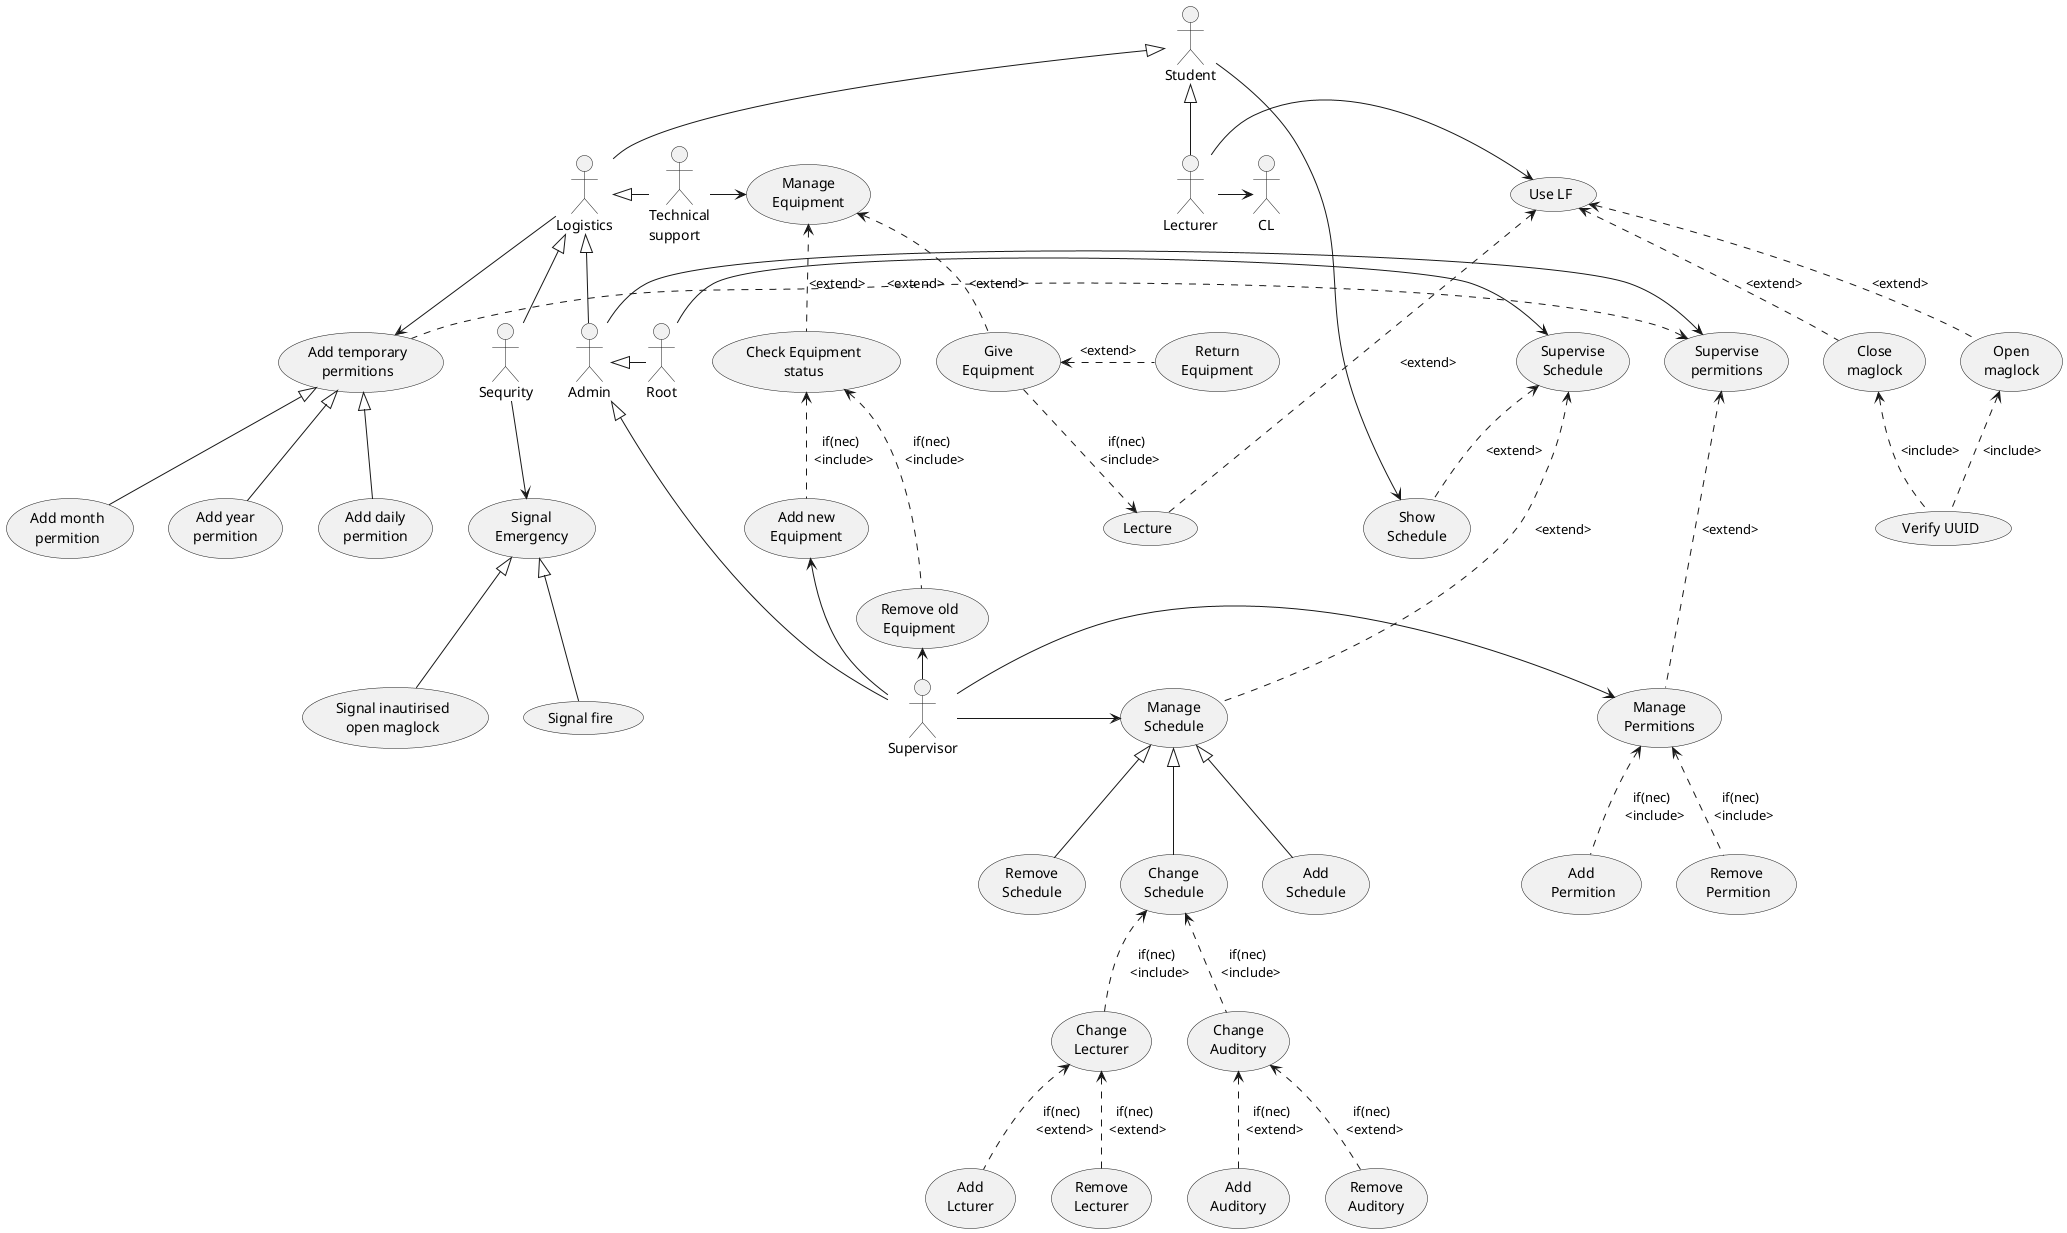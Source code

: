 @startuml

'------------------------------------------------------------------
'   Schedule
'------------------------------------------------------------------
(Supervise\nSchedule) as SS
(Show\nSchedule) as ShS
(Manage\nSchedule) as MS
(Change\nSchedule) as CS
(Add\nSchedule) as AdS
(Remove\nSchedule) as RS
(Change\nAuditory) as CA
(Add\nAuditory) as  AA
(Remove\nAuditory) as  RA
(Change\nLecturer) as CL 
(Add\nLcturer) as AL
(Remove\nLecturer) as RL

ShS -u.> SS : <extend>
MS -u.> SS : <extend>
CS -u-|> MS 
AA -u.> CA : if(nec)\n  <extend>
RA -u.> CA : if(nec)\n  <extend>
AdS -u-|> MS 
RS -u-|> MS 
CA -u.> CS : if(nec)\n  <include>
CL -u.> CS : if(nec)\n  <include>
AL -u.> CL : if(nec)\n  <extend>
RL -u.> CL : if(nec)\n  <extend>

'------------------------------------------------------------------



'------------------------------------------------------------------
'   Permition
'------------------------------------------------------------------
(Supervise\npermitions) as SP
(Add temporary\npermitions) as ATP
(Manage\nPermitions) as MP
(Add\n Permition) as AP
(Remove\n Permition) as RP
(Add daily\npermition) as ADP
(Add month\npermition) as AMP
(Add year\npermition) as AYP

MP -u.> SP : <extend>
AP -u.> MP : if(nec)\n  <include>
RP -u.> MP : if(nec)\n  <include>
ATP -l.> SP : <extend>
ADP -u-|> ATP
AMP -u-|> ATP
AYP -u-|> ATP
'------------------------------------------------------------------


'------------------------------------------------------------------
'   Use LF
'------------------------------------------------------------------
(Use LF) as ULF
(Open\nmaglock) as OM
(Lecture) as L
(Close\nmaglock) as CM
(Verify UUID) as VUUID

OM -u.> ULF : <extend> 
CM -u.> ULF : <extend>
L -u.> ULF : <extend>
VUUID -u.> OM : <include> 
VUUID -u.> CM : <include> 
'------------------------------------------------------------------


'------------------------------------------------------------------
'   Manage Equipment
'------------------------------------------------------------------
(Manage\nEquipment) as ME
(Give\nEquipment) as GE
(Return\nEquipment) as RetE
(Check Equipment\nstatus) as CES
(Add new\nEquipment) as AE
(Remove old\nEquipment) as RE

GE -u.> ME : <extend>
RetE -l.> GE : <extend> 
CES -u.> ME : <extend>
AE -u.> CES : if(nec)\n  <include>
RE -u.> CES : if(nec)\n  <include>
'------------------------------------------------------------------

GE -d.> L : if(nec)\n  <include>

'------------------------------------------------------------------
'   Sequrity
'------------------------------------------------------------------
(Signal\nEmergency) as SE
(Signal inautirised\nopen maglock) as SIOM
(Signal fire) as SF

SIOM -u-|> SE
SF -u-|> SE
'------------------------------------------------------------------

'------------------------------------------------------------------
'   Actors
'------------------------------------------------------------------
:Student: as St
:Lecturer: as Lct
:Supervisor: as Sup
:Root: as Rt
:Sequrity: as Seq
:Admin: as Ad
:Logistics: as Lgs
:Technical\nsupport: as TH

Lct -u-|> St
Lgs -u-|> St
TH -l-|> Lgs
Sup -u-|> Ad
Rt -l-|> Ad
Ad -u-|> Lgs
Seq -u-|> Lgs
'------------------------------------------------------------------


'------------------------------------------------------------------
'   Use case lincks
'------------------------------------------------------------------
St -> ShS

Lct -> ULF
Lct -> СL
Rt -> SS
Ad -> SP

Sup -> MS
Sup -> MP
Sup -u-> AE
Sup -l-> RE

TH -> ME

Seq --> SE

Lgs -> ATP
'------------------------------------------------------------------

@enduml